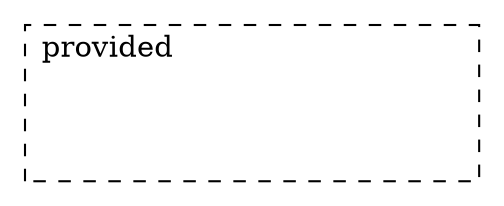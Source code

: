 digraph provided {
graph[rankdir=BT,compound=true,nodesep=2,ranksep=1];
subgraph cluster_provided {
graph[rankdir=TB,style=dashed,label=provided,labelloc=b,labeljust=l,labelstyle=bold];
provided [shape=point,style=invis];
node[color=none,shape=plaintext];
"";
}
subgraph cluster_provided {
graph[rankdir=TB,style=dashed,label=provided,labelloc=b,labeljust=l,labelstyle=bold];
provided [shape=point,style=invis];
node[color=none,shape=plaintext];
"";
}
}
